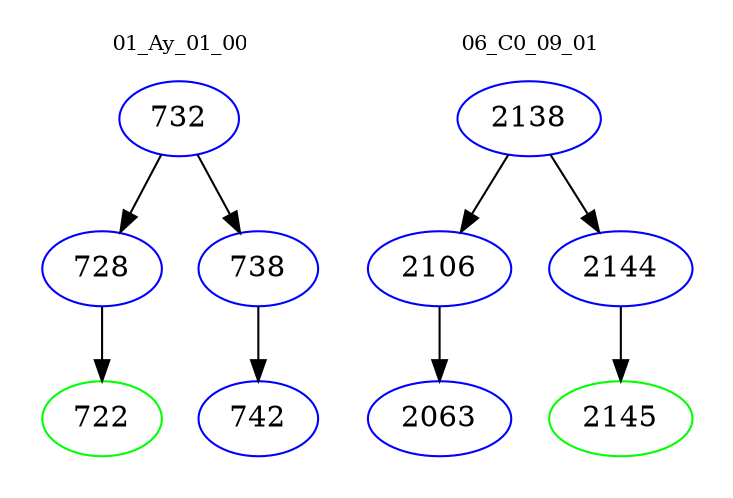 digraph{
subgraph cluster_0 {
color = white
label = "01_Ay_01_00";
fontsize=10;
T0_732 [label="732", color="blue"]
T0_732 -> T0_728 [color="black"]
T0_728 [label="728", color="blue"]
T0_728 -> T0_722 [color="black"]
T0_722 [label="722", color="green"]
T0_732 -> T0_738 [color="black"]
T0_738 [label="738", color="blue"]
T0_738 -> T0_742 [color="black"]
T0_742 [label="742", color="blue"]
}
subgraph cluster_1 {
color = white
label = "06_C0_09_01";
fontsize=10;
T1_2138 [label="2138", color="blue"]
T1_2138 -> T1_2106 [color="black"]
T1_2106 [label="2106", color="blue"]
T1_2106 -> T1_2063 [color="black"]
T1_2063 [label="2063", color="blue"]
T1_2138 -> T1_2144 [color="black"]
T1_2144 [label="2144", color="blue"]
T1_2144 -> T1_2145 [color="black"]
T1_2145 [label="2145", color="green"]
}
}
